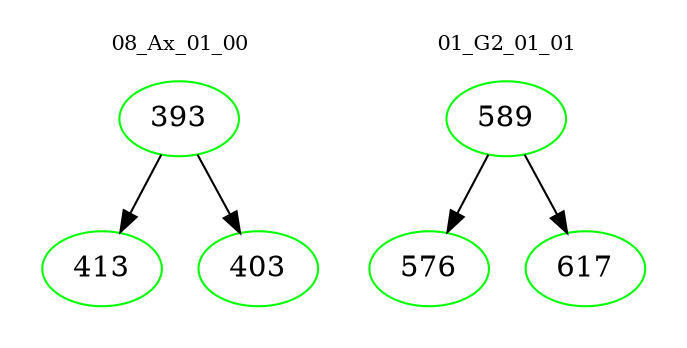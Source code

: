 digraph{
subgraph cluster_0 {
color = white
label = "08_Ax_01_00";
fontsize=10;
T0_393 [label="393", color="green"]
T0_393 -> T0_413 [color="black"]
T0_413 [label="413", color="green"]
T0_393 -> T0_403 [color="black"]
T0_403 [label="403", color="green"]
}
subgraph cluster_1 {
color = white
label = "01_G2_01_01";
fontsize=10;
T1_589 [label="589", color="green"]
T1_589 -> T1_576 [color="black"]
T1_576 [label="576", color="green"]
T1_589 -> T1_617 [color="black"]
T1_617 [label="617", color="green"]
}
}
